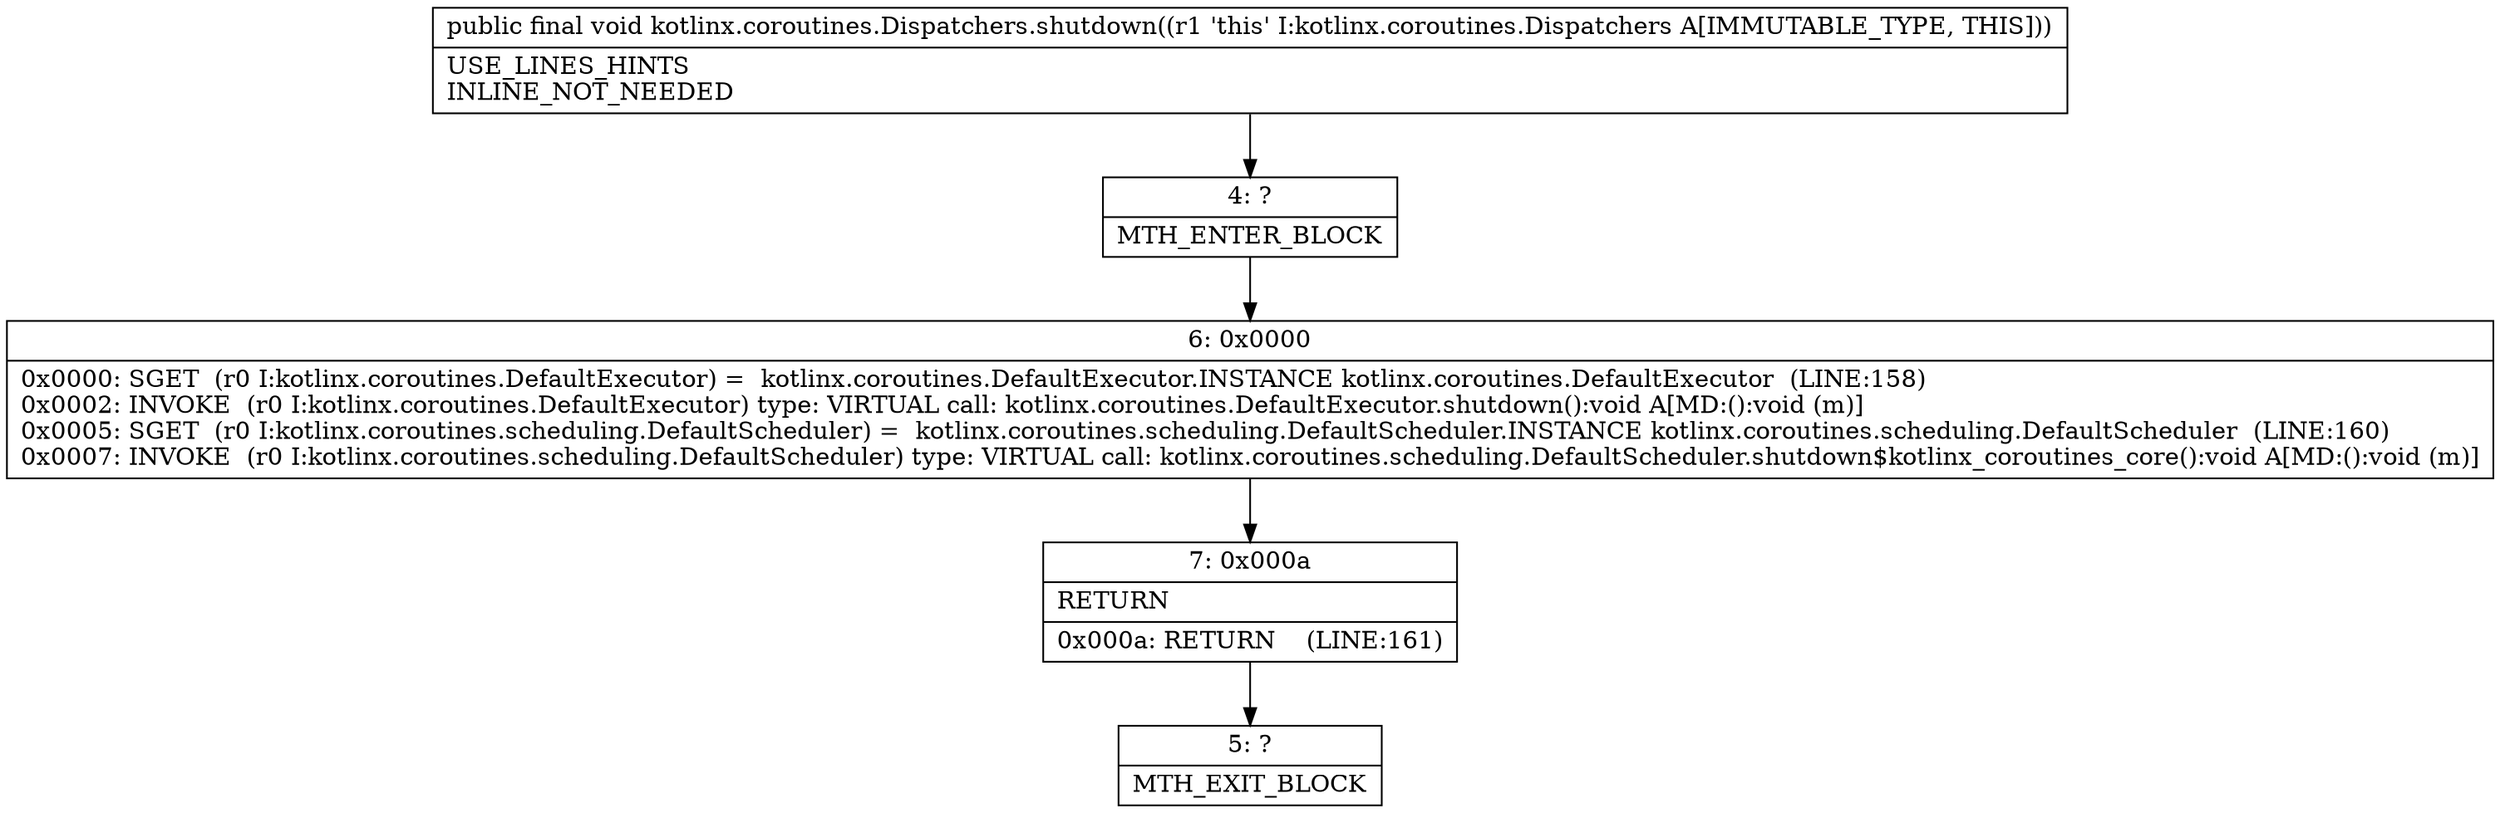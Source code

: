 digraph "CFG forkotlinx.coroutines.Dispatchers.shutdown()V" {
Node_4 [shape=record,label="{4\:\ ?|MTH_ENTER_BLOCK\l}"];
Node_6 [shape=record,label="{6\:\ 0x0000|0x0000: SGET  (r0 I:kotlinx.coroutines.DefaultExecutor) =  kotlinx.coroutines.DefaultExecutor.INSTANCE kotlinx.coroutines.DefaultExecutor  (LINE:158)\l0x0002: INVOKE  (r0 I:kotlinx.coroutines.DefaultExecutor) type: VIRTUAL call: kotlinx.coroutines.DefaultExecutor.shutdown():void A[MD:():void (m)]\l0x0005: SGET  (r0 I:kotlinx.coroutines.scheduling.DefaultScheduler) =  kotlinx.coroutines.scheduling.DefaultScheduler.INSTANCE kotlinx.coroutines.scheduling.DefaultScheduler  (LINE:160)\l0x0007: INVOKE  (r0 I:kotlinx.coroutines.scheduling.DefaultScheduler) type: VIRTUAL call: kotlinx.coroutines.scheduling.DefaultScheduler.shutdown$kotlinx_coroutines_core():void A[MD:():void (m)]\l}"];
Node_7 [shape=record,label="{7\:\ 0x000a|RETURN\l|0x000a: RETURN    (LINE:161)\l}"];
Node_5 [shape=record,label="{5\:\ ?|MTH_EXIT_BLOCK\l}"];
MethodNode[shape=record,label="{public final void kotlinx.coroutines.Dispatchers.shutdown((r1 'this' I:kotlinx.coroutines.Dispatchers A[IMMUTABLE_TYPE, THIS]))  | USE_LINES_HINTS\lINLINE_NOT_NEEDED\l}"];
MethodNode -> Node_4;Node_4 -> Node_6;
Node_6 -> Node_7;
Node_7 -> Node_5;
}

